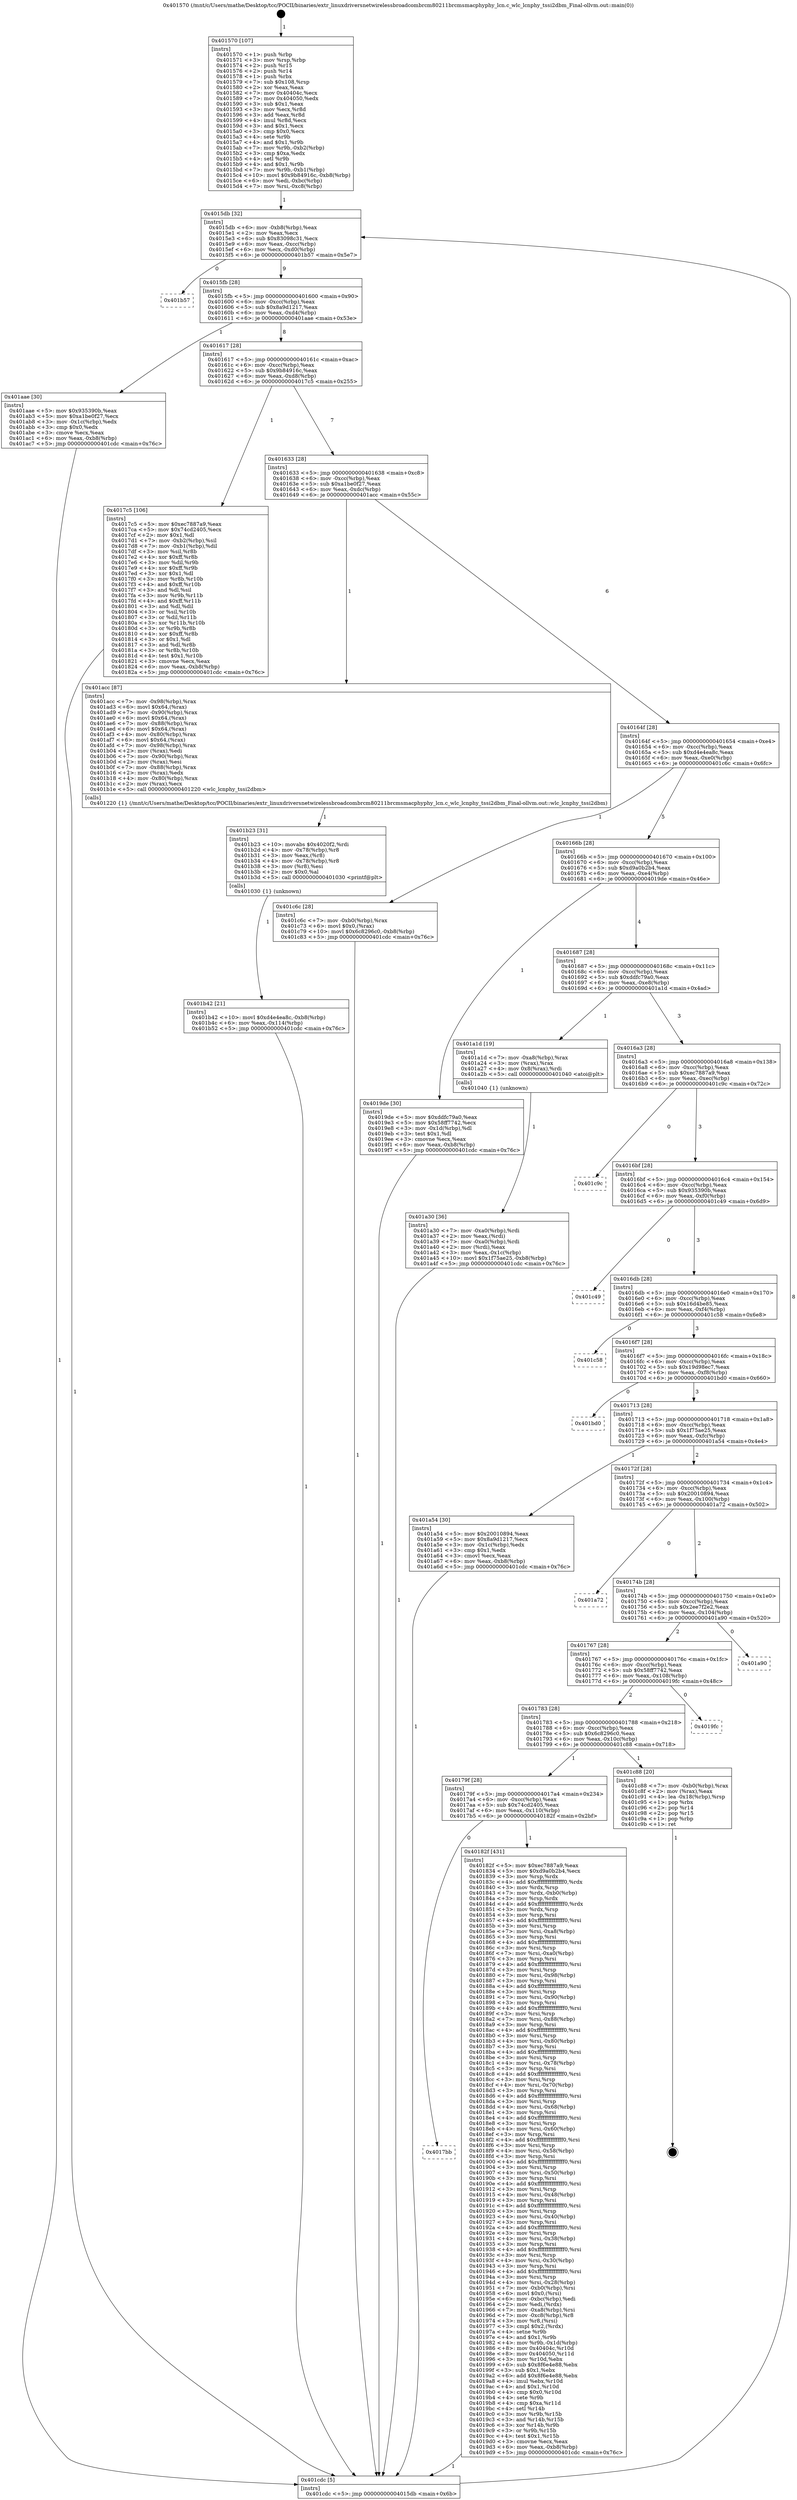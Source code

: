 digraph "0x401570" {
  label = "0x401570 (/mnt/c/Users/mathe/Desktop/tcc/POCII/binaries/extr_linuxdriversnetwirelessbroadcombrcm80211brcmsmacphyphy_lcn.c_wlc_lcnphy_tssi2dbm_Final-ollvm.out::main(0))"
  labelloc = "t"
  node[shape=record]

  Entry [label="",width=0.3,height=0.3,shape=circle,fillcolor=black,style=filled]
  "0x4015db" [label="{
     0x4015db [32]\l
     | [instrs]\l
     &nbsp;&nbsp;0x4015db \<+6\>: mov -0xb8(%rbp),%eax\l
     &nbsp;&nbsp;0x4015e1 \<+2\>: mov %eax,%ecx\l
     &nbsp;&nbsp;0x4015e3 \<+6\>: sub $0x83098c31,%ecx\l
     &nbsp;&nbsp;0x4015e9 \<+6\>: mov %eax,-0xcc(%rbp)\l
     &nbsp;&nbsp;0x4015ef \<+6\>: mov %ecx,-0xd0(%rbp)\l
     &nbsp;&nbsp;0x4015f5 \<+6\>: je 0000000000401b57 \<main+0x5e7\>\l
  }"]
  "0x401b57" [label="{
     0x401b57\l
  }", style=dashed]
  "0x4015fb" [label="{
     0x4015fb [28]\l
     | [instrs]\l
     &nbsp;&nbsp;0x4015fb \<+5\>: jmp 0000000000401600 \<main+0x90\>\l
     &nbsp;&nbsp;0x401600 \<+6\>: mov -0xcc(%rbp),%eax\l
     &nbsp;&nbsp;0x401606 \<+5\>: sub $0x8a9d1217,%eax\l
     &nbsp;&nbsp;0x40160b \<+6\>: mov %eax,-0xd4(%rbp)\l
     &nbsp;&nbsp;0x401611 \<+6\>: je 0000000000401aae \<main+0x53e\>\l
  }"]
  Exit [label="",width=0.3,height=0.3,shape=circle,fillcolor=black,style=filled,peripheries=2]
  "0x401aae" [label="{
     0x401aae [30]\l
     | [instrs]\l
     &nbsp;&nbsp;0x401aae \<+5\>: mov $0x935390b,%eax\l
     &nbsp;&nbsp;0x401ab3 \<+5\>: mov $0xa1be0f27,%ecx\l
     &nbsp;&nbsp;0x401ab8 \<+3\>: mov -0x1c(%rbp),%edx\l
     &nbsp;&nbsp;0x401abb \<+3\>: cmp $0x0,%edx\l
     &nbsp;&nbsp;0x401abe \<+3\>: cmove %ecx,%eax\l
     &nbsp;&nbsp;0x401ac1 \<+6\>: mov %eax,-0xb8(%rbp)\l
     &nbsp;&nbsp;0x401ac7 \<+5\>: jmp 0000000000401cdc \<main+0x76c\>\l
  }"]
  "0x401617" [label="{
     0x401617 [28]\l
     | [instrs]\l
     &nbsp;&nbsp;0x401617 \<+5\>: jmp 000000000040161c \<main+0xac\>\l
     &nbsp;&nbsp;0x40161c \<+6\>: mov -0xcc(%rbp),%eax\l
     &nbsp;&nbsp;0x401622 \<+5\>: sub $0x9b84916c,%eax\l
     &nbsp;&nbsp;0x401627 \<+6\>: mov %eax,-0xd8(%rbp)\l
     &nbsp;&nbsp;0x40162d \<+6\>: je 00000000004017c5 \<main+0x255\>\l
  }"]
  "0x401b42" [label="{
     0x401b42 [21]\l
     | [instrs]\l
     &nbsp;&nbsp;0x401b42 \<+10\>: movl $0xd4e4ea8c,-0xb8(%rbp)\l
     &nbsp;&nbsp;0x401b4c \<+6\>: mov %eax,-0x114(%rbp)\l
     &nbsp;&nbsp;0x401b52 \<+5\>: jmp 0000000000401cdc \<main+0x76c\>\l
  }"]
  "0x4017c5" [label="{
     0x4017c5 [106]\l
     | [instrs]\l
     &nbsp;&nbsp;0x4017c5 \<+5\>: mov $0xec7887a9,%eax\l
     &nbsp;&nbsp;0x4017ca \<+5\>: mov $0x74cd2405,%ecx\l
     &nbsp;&nbsp;0x4017cf \<+2\>: mov $0x1,%dl\l
     &nbsp;&nbsp;0x4017d1 \<+7\>: mov -0xb2(%rbp),%sil\l
     &nbsp;&nbsp;0x4017d8 \<+7\>: mov -0xb1(%rbp),%dil\l
     &nbsp;&nbsp;0x4017df \<+3\>: mov %sil,%r8b\l
     &nbsp;&nbsp;0x4017e2 \<+4\>: xor $0xff,%r8b\l
     &nbsp;&nbsp;0x4017e6 \<+3\>: mov %dil,%r9b\l
     &nbsp;&nbsp;0x4017e9 \<+4\>: xor $0xff,%r9b\l
     &nbsp;&nbsp;0x4017ed \<+3\>: xor $0x1,%dl\l
     &nbsp;&nbsp;0x4017f0 \<+3\>: mov %r8b,%r10b\l
     &nbsp;&nbsp;0x4017f3 \<+4\>: and $0xff,%r10b\l
     &nbsp;&nbsp;0x4017f7 \<+3\>: and %dl,%sil\l
     &nbsp;&nbsp;0x4017fa \<+3\>: mov %r9b,%r11b\l
     &nbsp;&nbsp;0x4017fd \<+4\>: and $0xff,%r11b\l
     &nbsp;&nbsp;0x401801 \<+3\>: and %dl,%dil\l
     &nbsp;&nbsp;0x401804 \<+3\>: or %sil,%r10b\l
     &nbsp;&nbsp;0x401807 \<+3\>: or %dil,%r11b\l
     &nbsp;&nbsp;0x40180a \<+3\>: xor %r11b,%r10b\l
     &nbsp;&nbsp;0x40180d \<+3\>: or %r9b,%r8b\l
     &nbsp;&nbsp;0x401810 \<+4\>: xor $0xff,%r8b\l
     &nbsp;&nbsp;0x401814 \<+3\>: or $0x1,%dl\l
     &nbsp;&nbsp;0x401817 \<+3\>: and %dl,%r8b\l
     &nbsp;&nbsp;0x40181a \<+3\>: or %r8b,%r10b\l
     &nbsp;&nbsp;0x40181d \<+4\>: test $0x1,%r10b\l
     &nbsp;&nbsp;0x401821 \<+3\>: cmovne %ecx,%eax\l
     &nbsp;&nbsp;0x401824 \<+6\>: mov %eax,-0xb8(%rbp)\l
     &nbsp;&nbsp;0x40182a \<+5\>: jmp 0000000000401cdc \<main+0x76c\>\l
  }"]
  "0x401633" [label="{
     0x401633 [28]\l
     | [instrs]\l
     &nbsp;&nbsp;0x401633 \<+5\>: jmp 0000000000401638 \<main+0xc8\>\l
     &nbsp;&nbsp;0x401638 \<+6\>: mov -0xcc(%rbp),%eax\l
     &nbsp;&nbsp;0x40163e \<+5\>: sub $0xa1be0f27,%eax\l
     &nbsp;&nbsp;0x401643 \<+6\>: mov %eax,-0xdc(%rbp)\l
     &nbsp;&nbsp;0x401649 \<+6\>: je 0000000000401acc \<main+0x55c\>\l
  }"]
  "0x401cdc" [label="{
     0x401cdc [5]\l
     | [instrs]\l
     &nbsp;&nbsp;0x401cdc \<+5\>: jmp 00000000004015db \<main+0x6b\>\l
  }"]
  "0x401570" [label="{
     0x401570 [107]\l
     | [instrs]\l
     &nbsp;&nbsp;0x401570 \<+1\>: push %rbp\l
     &nbsp;&nbsp;0x401571 \<+3\>: mov %rsp,%rbp\l
     &nbsp;&nbsp;0x401574 \<+2\>: push %r15\l
     &nbsp;&nbsp;0x401576 \<+2\>: push %r14\l
     &nbsp;&nbsp;0x401578 \<+1\>: push %rbx\l
     &nbsp;&nbsp;0x401579 \<+7\>: sub $0x108,%rsp\l
     &nbsp;&nbsp;0x401580 \<+2\>: xor %eax,%eax\l
     &nbsp;&nbsp;0x401582 \<+7\>: mov 0x40404c,%ecx\l
     &nbsp;&nbsp;0x401589 \<+7\>: mov 0x404050,%edx\l
     &nbsp;&nbsp;0x401590 \<+3\>: sub $0x1,%eax\l
     &nbsp;&nbsp;0x401593 \<+3\>: mov %ecx,%r8d\l
     &nbsp;&nbsp;0x401596 \<+3\>: add %eax,%r8d\l
     &nbsp;&nbsp;0x401599 \<+4\>: imul %r8d,%ecx\l
     &nbsp;&nbsp;0x40159d \<+3\>: and $0x1,%ecx\l
     &nbsp;&nbsp;0x4015a0 \<+3\>: cmp $0x0,%ecx\l
     &nbsp;&nbsp;0x4015a3 \<+4\>: sete %r9b\l
     &nbsp;&nbsp;0x4015a7 \<+4\>: and $0x1,%r9b\l
     &nbsp;&nbsp;0x4015ab \<+7\>: mov %r9b,-0xb2(%rbp)\l
     &nbsp;&nbsp;0x4015b2 \<+3\>: cmp $0xa,%edx\l
     &nbsp;&nbsp;0x4015b5 \<+4\>: setl %r9b\l
     &nbsp;&nbsp;0x4015b9 \<+4\>: and $0x1,%r9b\l
     &nbsp;&nbsp;0x4015bd \<+7\>: mov %r9b,-0xb1(%rbp)\l
     &nbsp;&nbsp;0x4015c4 \<+10\>: movl $0x9b84916c,-0xb8(%rbp)\l
     &nbsp;&nbsp;0x4015ce \<+6\>: mov %edi,-0xbc(%rbp)\l
     &nbsp;&nbsp;0x4015d4 \<+7\>: mov %rsi,-0xc8(%rbp)\l
  }"]
  "0x401b23" [label="{
     0x401b23 [31]\l
     | [instrs]\l
     &nbsp;&nbsp;0x401b23 \<+10\>: movabs $0x4020f2,%rdi\l
     &nbsp;&nbsp;0x401b2d \<+4\>: mov -0x78(%rbp),%r8\l
     &nbsp;&nbsp;0x401b31 \<+3\>: mov %eax,(%r8)\l
     &nbsp;&nbsp;0x401b34 \<+4\>: mov -0x78(%rbp),%r8\l
     &nbsp;&nbsp;0x401b38 \<+3\>: mov (%r8),%esi\l
     &nbsp;&nbsp;0x401b3b \<+2\>: mov $0x0,%al\l
     &nbsp;&nbsp;0x401b3d \<+5\>: call 0000000000401030 \<printf@plt\>\l
     | [calls]\l
     &nbsp;&nbsp;0x401030 \{1\} (unknown)\l
  }"]
  "0x401acc" [label="{
     0x401acc [87]\l
     | [instrs]\l
     &nbsp;&nbsp;0x401acc \<+7\>: mov -0x98(%rbp),%rax\l
     &nbsp;&nbsp;0x401ad3 \<+6\>: movl $0x64,(%rax)\l
     &nbsp;&nbsp;0x401ad9 \<+7\>: mov -0x90(%rbp),%rax\l
     &nbsp;&nbsp;0x401ae0 \<+6\>: movl $0x64,(%rax)\l
     &nbsp;&nbsp;0x401ae6 \<+7\>: mov -0x88(%rbp),%rax\l
     &nbsp;&nbsp;0x401aed \<+6\>: movl $0x64,(%rax)\l
     &nbsp;&nbsp;0x401af3 \<+4\>: mov -0x80(%rbp),%rax\l
     &nbsp;&nbsp;0x401af7 \<+6\>: movl $0x64,(%rax)\l
     &nbsp;&nbsp;0x401afd \<+7\>: mov -0x98(%rbp),%rax\l
     &nbsp;&nbsp;0x401b04 \<+2\>: mov (%rax),%edi\l
     &nbsp;&nbsp;0x401b06 \<+7\>: mov -0x90(%rbp),%rax\l
     &nbsp;&nbsp;0x401b0d \<+2\>: mov (%rax),%esi\l
     &nbsp;&nbsp;0x401b0f \<+7\>: mov -0x88(%rbp),%rax\l
     &nbsp;&nbsp;0x401b16 \<+2\>: mov (%rax),%edx\l
     &nbsp;&nbsp;0x401b18 \<+4\>: mov -0x80(%rbp),%rax\l
     &nbsp;&nbsp;0x401b1c \<+2\>: mov (%rax),%ecx\l
     &nbsp;&nbsp;0x401b1e \<+5\>: call 0000000000401220 \<wlc_lcnphy_tssi2dbm\>\l
     | [calls]\l
     &nbsp;&nbsp;0x401220 \{1\} (/mnt/c/Users/mathe/Desktop/tcc/POCII/binaries/extr_linuxdriversnetwirelessbroadcombrcm80211brcmsmacphyphy_lcn.c_wlc_lcnphy_tssi2dbm_Final-ollvm.out::wlc_lcnphy_tssi2dbm)\l
  }"]
  "0x40164f" [label="{
     0x40164f [28]\l
     | [instrs]\l
     &nbsp;&nbsp;0x40164f \<+5\>: jmp 0000000000401654 \<main+0xe4\>\l
     &nbsp;&nbsp;0x401654 \<+6\>: mov -0xcc(%rbp),%eax\l
     &nbsp;&nbsp;0x40165a \<+5\>: sub $0xd4e4ea8c,%eax\l
     &nbsp;&nbsp;0x40165f \<+6\>: mov %eax,-0xe0(%rbp)\l
     &nbsp;&nbsp;0x401665 \<+6\>: je 0000000000401c6c \<main+0x6fc\>\l
  }"]
  "0x401a30" [label="{
     0x401a30 [36]\l
     | [instrs]\l
     &nbsp;&nbsp;0x401a30 \<+7\>: mov -0xa0(%rbp),%rdi\l
     &nbsp;&nbsp;0x401a37 \<+2\>: mov %eax,(%rdi)\l
     &nbsp;&nbsp;0x401a39 \<+7\>: mov -0xa0(%rbp),%rdi\l
     &nbsp;&nbsp;0x401a40 \<+2\>: mov (%rdi),%eax\l
     &nbsp;&nbsp;0x401a42 \<+3\>: mov %eax,-0x1c(%rbp)\l
     &nbsp;&nbsp;0x401a45 \<+10\>: movl $0x1f75ae25,-0xb8(%rbp)\l
     &nbsp;&nbsp;0x401a4f \<+5\>: jmp 0000000000401cdc \<main+0x76c\>\l
  }"]
  "0x401c6c" [label="{
     0x401c6c [28]\l
     | [instrs]\l
     &nbsp;&nbsp;0x401c6c \<+7\>: mov -0xb0(%rbp),%rax\l
     &nbsp;&nbsp;0x401c73 \<+6\>: movl $0x0,(%rax)\l
     &nbsp;&nbsp;0x401c79 \<+10\>: movl $0x6c8296c0,-0xb8(%rbp)\l
     &nbsp;&nbsp;0x401c83 \<+5\>: jmp 0000000000401cdc \<main+0x76c\>\l
  }"]
  "0x40166b" [label="{
     0x40166b [28]\l
     | [instrs]\l
     &nbsp;&nbsp;0x40166b \<+5\>: jmp 0000000000401670 \<main+0x100\>\l
     &nbsp;&nbsp;0x401670 \<+6\>: mov -0xcc(%rbp),%eax\l
     &nbsp;&nbsp;0x401676 \<+5\>: sub $0xd9a0b2b4,%eax\l
     &nbsp;&nbsp;0x40167b \<+6\>: mov %eax,-0xe4(%rbp)\l
     &nbsp;&nbsp;0x401681 \<+6\>: je 00000000004019de \<main+0x46e\>\l
  }"]
  "0x4017bb" [label="{
     0x4017bb\l
  }", style=dashed]
  "0x4019de" [label="{
     0x4019de [30]\l
     | [instrs]\l
     &nbsp;&nbsp;0x4019de \<+5\>: mov $0xddfc79a0,%eax\l
     &nbsp;&nbsp;0x4019e3 \<+5\>: mov $0x58ff7742,%ecx\l
     &nbsp;&nbsp;0x4019e8 \<+3\>: mov -0x1d(%rbp),%dl\l
     &nbsp;&nbsp;0x4019eb \<+3\>: test $0x1,%dl\l
     &nbsp;&nbsp;0x4019ee \<+3\>: cmovne %ecx,%eax\l
     &nbsp;&nbsp;0x4019f1 \<+6\>: mov %eax,-0xb8(%rbp)\l
     &nbsp;&nbsp;0x4019f7 \<+5\>: jmp 0000000000401cdc \<main+0x76c\>\l
  }"]
  "0x401687" [label="{
     0x401687 [28]\l
     | [instrs]\l
     &nbsp;&nbsp;0x401687 \<+5\>: jmp 000000000040168c \<main+0x11c\>\l
     &nbsp;&nbsp;0x40168c \<+6\>: mov -0xcc(%rbp),%eax\l
     &nbsp;&nbsp;0x401692 \<+5\>: sub $0xddfc79a0,%eax\l
     &nbsp;&nbsp;0x401697 \<+6\>: mov %eax,-0xe8(%rbp)\l
     &nbsp;&nbsp;0x40169d \<+6\>: je 0000000000401a1d \<main+0x4ad\>\l
  }"]
  "0x40182f" [label="{
     0x40182f [431]\l
     | [instrs]\l
     &nbsp;&nbsp;0x40182f \<+5\>: mov $0xec7887a9,%eax\l
     &nbsp;&nbsp;0x401834 \<+5\>: mov $0xd9a0b2b4,%ecx\l
     &nbsp;&nbsp;0x401839 \<+3\>: mov %rsp,%rdx\l
     &nbsp;&nbsp;0x40183c \<+4\>: add $0xfffffffffffffff0,%rdx\l
     &nbsp;&nbsp;0x401840 \<+3\>: mov %rdx,%rsp\l
     &nbsp;&nbsp;0x401843 \<+7\>: mov %rdx,-0xb0(%rbp)\l
     &nbsp;&nbsp;0x40184a \<+3\>: mov %rsp,%rdx\l
     &nbsp;&nbsp;0x40184d \<+4\>: add $0xfffffffffffffff0,%rdx\l
     &nbsp;&nbsp;0x401851 \<+3\>: mov %rdx,%rsp\l
     &nbsp;&nbsp;0x401854 \<+3\>: mov %rsp,%rsi\l
     &nbsp;&nbsp;0x401857 \<+4\>: add $0xfffffffffffffff0,%rsi\l
     &nbsp;&nbsp;0x40185b \<+3\>: mov %rsi,%rsp\l
     &nbsp;&nbsp;0x40185e \<+7\>: mov %rsi,-0xa8(%rbp)\l
     &nbsp;&nbsp;0x401865 \<+3\>: mov %rsp,%rsi\l
     &nbsp;&nbsp;0x401868 \<+4\>: add $0xfffffffffffffff0,%rsi\l
     &nbsp;&nbsp;0x40186c \<+3\>: mov %rsi,%rsp\l
     &nbsp;&nbsp;0x40186f \<+7\>: mov %rsi,-0xa0(%rbp)\l
     &nbsp;&nbsp;0x401876 \<+3\>: mov %rsp,%rsi\l
     &nbsp;&nbsp;0x401879 \<+4\>: add $0xfffffffffffffff0,%rsi\l
     &nbsp;&nbsp;0x40187d \<+3\>: mov %rsi,%rsp\l
     &nbsp;&nbsp;0x401880 \<+7\>: mov %rsi,-0x98(%rbp)\l
     &nbsp;&nbsp;0x401887 \<+3\>: mov %rsp,%rsi\l
     &nbsp;&nbsp;0x40188a \<+4\>: add $0xfffffffffffffff0,%rsi\l
     &nbsp;&nbsp;0x40188e \<+3\>: mov %rsi,%rsp\l
     &nbsp;&nbsp;0x401891 \<+7\>: mov %rsi,-0x90(%rbp)\l
     &nbsp;&nbsp;0x401898 \<+3\>: mov %rsp,%rsi\l
     &nbsp;&nbsp;0x40189b \<+4\>: add $0xfffffffffffffff0,%rsi\l
     &nbsp;&nbsp;0x40189f \<+3\>: mov %rsi,%rsp\l
     &nbsp;&nbsp;0x4018a2 \<+7\>: mov %rsi,-0x88(%rbp)\l
     &nbsp;&nbsp;0x4018a9 \<+3\>: mov %rsp,%rsi\l
     &nbsp;&nbsp;0x4018ac \<+4\>: add $0xfffffffffffffff0,%rsi\l
     &nbsp;&nbsp;0x4018b0 \<+3\>: mov %rsi,%rsp\l
     &nbsp;&nbsp;0x4018b3 \<+4\>: mov %rsi,-0x80(%rbp)\l
     &nbsp;&nbsp;0x4018b7 \<+3\>: mov %rsp,%rsi\l
     &nbsp;&nbsp;0x4018ba \<+4\>: add $0xfffffffffffffff0,%rsi\l
     &nbsp;&nbsp;0x4018be \<+3\>: mov %rsi,%rsp\l
     &nbsp;&nbsp;0x4018c1 \<+4\>: mov %rsi,-0x78(%rbp)\l
     &nbsp;&nbsp;0x4018c5 \<+3\>: mov %rsp,%rsi\l
     &nbsp;&nbsp;0x4018c8 \<+4\>: add $0xfffffffffffffff0,%rsi\l
     &nbsp;&nbsp;0x4018cc \<+3\>: mov %rsi,%rsp\l
     &nbsp;&nbsp;0x4018cf \<+4\>: mov %rsi,-0x70(%rbp)\l
     &nbsp;&nbsp;0x4018d3 \<+3\>: mov %rsp,%rsi\l
     &nbsp;&nbsp;0x4018d6 \<+4\>: add $0xfffffffffffffff0,%rsi\l
     &nbsp;&nbsp;0x4018da \<+3\>: mov %rsi,%rsp\l
     &nbsp;&nbsp;0x4018dd \<+4\>: mov %rsi,-0x68(%rbp)\l
     &nbsp;&nbsp;0x4018e1 \<+3\>: mov %rsp,%rsi\l
     &nbsp;&nbsp;0x4018e4 \<+4\>: add $0xfffffffffffffff0,%rsi\l
     &nbsp;&nbsp;0x4018e8 \<+3\>: mov %rsi,%rsp\l
     &nbsp;&nbsp;0x4018eb \<+4\>: mov %rsi,-0x60(%rbp)\l
     &nbsp;&nbsp;0x4018ef \<+3\>: mov %rsp,%rsi\l
     &nbsp;&nbsp;0x4018f2 \<+4\>: add $0xfffffffffffffff0,%rsi\l
     &nbsp;&nbsp;0x4018f6 \<+3\>: mov %rsi,%rsp\l
     &nbsp;&nbsp;0x4018f9 \<+4\>: mov %rsi,-0x58(%rbp)\l
     &nbsp;&nbsp;0x4018fd \<+3\>: mov %rsp,%rsi\l
     &nbsp;&nbsp;0x401900 \<+4\>: add $0xfffffffffffffff0,%rsi\l
     &nbsp;&nbsp;0x401904 \<+3\>: mov %rsi,%rsp\l
     &nbsp;&nbsp;0x401907 \<+4\>: mov %rsi,-0x50(%rbp)\l
     &nbsp;&nbsp;0x40190b \<+3\>: mov %rsp,%rsi\l
     &nbsp;&nbsp;0x40190e \<+4\>: add $0xfffffffffffffff0,%rsi\l
     &nbsp;&nbsp;0x401912 \<+3\>: mov %rsi,%rsp\l
     &nbsp;&nbsp;0x401915 \<+4\>: mov %rsi,-0x48(%rbp)\l
     &nbsp;&nbsp;0x401919 \<+3\>: mov %rsp,%rsi\l
     &nbsp;&nbsp;0x40191c \<+4\>: add $0xfffffffffffffff0,%rsi\l
     &nbsp;&nbsp;0x401920 \<+3\>: mov %rsi,%rsp\l
     &nbsp;&nbsp;0x401923 \<+4\>: mov %rsi,-0x40(%rbp)\l
     &nbsp;&nbsp;0x401927 \<+3\>: mov %rsp,%rsi\l
     &nbsp;&nbsp;0x40192a \<+4\>: add $0xfffffffffffffff0,%rsi\l
     &nbsp;&nbsp;0x40192e \<+3\>: mov %rsi,%rsp\l
     &nbsp;&nbsp;0x401931 \<+4\>: mov %rsi,-0x38(%rbp)\l
     &nbsp;&nbsp;0x401935 \<+3\>: mov %rsp,%rsi\l
     &nbsp;&nbsp;0x401938 \<+4\>: add $0xfffffffffffffff0,%rsi\l
     &nbsp;&nbsp;0x40193c \<+3\>: mov %rsi,%rsp\l
     &nbsp;&nbsp;0x40193f \<+4\>: mov %rsi,-0x30(%rbp)\l
     &nbsp;&nbsp;0x401943 \<+3\>: mov %rsp,%rsi\l
     &nbsp;&nbsp;0x401946 \<+4\>: add $0xfffffffffffffff0,%rsi\l
     &nbsp;&nbsp;0x40194a \<+3\>: mov %rsi,%rsp\l
     &nbsp;&nbsp;0x40194d \<+4\>: mov %rsi,-0x28(%rbp)\l
     &nbsp;&nbsp;0x401951 \<+7\>: mov -0xb0(%rbp),%rsi\l
     &nbsp;&nbsp;0x401958 \<+6\>: movl $0x0,(%rsi)\l
     &nbsp;&nbsp;0x40195e \<+6\>: mov -0xbc(%rbp),%edi\l
     &nbsp;&nbsp;0x401964 \<+2\>: mov %edi,(%rdx)\l
     &nbsp;&nbsp;0x401966 \<+7\>: mov -0xa8(%rbp),%rsi\l
     &nbsp;&nbsp;0x40196d \<+7\>: mov -0xc8(%rbp),%r8\l
     &nbsp;&nbsp;0x401974 \<+3\>: mov %r8,(%rsi)\l
     &nbsp;&nbsp;0x401977 \<+3\>: cmpl $0x2,(%rdx)\l
     &nbsp;&nbsp;0x40197a \<+4\>: setne %r9b\l
     &nbsp;&nbsp;0x40197e \<+4\>: and $0x1,%r9b\l
     &nbsp;&nbsp;0x401982 \<+4\>: mov %r9b,-0x1d(%rbp)\l
     &nbsp;&nbsp;0x401986 \<+8\>: mov 0x40404c,%r10d\l
     &nbsp;&nbsp;0x40198e \<+8\>: mov 0x404050,%r11d\l
     &nbsp;&nbsp;0x401996 \<+3\>: mov %r10d,%ebx\l
     &nbsp;&nbsp;0x401999 \<+6\>: sub $0x8f6e4e88,%ebx\l
     &nbsp;&nbsp;0x40199f \<+3\>: sub $0x1,%ebx\l
     &nbsp;&nbsp;0x4019a2 \<+6\>: add $0x8f6e4e88,%ebx\l
     &nbsp;&nbsp;0x4019a8 \<+4\>: imul %ebx,%r10d\l
     &nbsp;&nbsp;0x4019ac \<+4\>: and $0x1,%r10d\l
     &nbsp;&nbsp;0x4019b0 \<+4\>: cmp $0x0,%r10d\l
     &nbsp;&nbsp;0x4019b4 \<+4\>: sete %r9b\l
     &nbsp;&nbsp;0x4019b8 \<+4\>: cmp $0xa,%r11d\l
     &nbsp;&nbsp;0x4019bc \<+4\>: setl %r14b\l
     &nbsp;&nbsp;0x4019c0 \<+3\>: mov %r9b,%r15b\l
     &nbsp;&nbsp;0x4019c3 \<+3\>: and %r14b,%r15b\l
     &nbsp;&nbsp;0x4019c6 \<+3\>: xor %r14b,%r9b\l
     &nbsp;&nbsp;0x4019c9 \<+3\>: or %r9b,%r15b\l
     &nbsp;&nbsp;0x4019cc \<+4\>: test $0x1,%r15b\l
     &nbsp;&nbsp;0x4019d0 \<+3\>: cmovne %ecx,%eax\l
     &nbsp;&nbsp;0x4019d3 \<+6\>: mov %eax,-0xb8(%rbp)\l
     &nbsp;&nbsp;0x4019d9 \<+5\>: jmp 0000000000401cdc \<main+0x76c\>\l
  }"]
  "0x401a1d" [label="{
     0x401a1d [19]\l
     | [instrs]\l
     &nbsp;&nbsp;0x401a1d \<+7\>: mov -0xa8(%rbp),%rax\l
     &nbsp;&nbsp;0x401a24 \<+3\>: mov (%rax),%rax\l
     &nbsp;&nbsp;0x401a27 \<+4\>: mov 0x8(%rax),%rdi\l
     &nbsp;&nbsp;0x401a2b \<+5\>: call 0000000000401040 \<atoi@plt\>\l
     | [calls]\l
     &nbsp;&nbsp;0x401040 \{1\} (unknown)\l
  }"]
  "0x4016a3" [label="{
     0x4016a3 [28]\l
     | [instrs]\l
     &nbsp;&nbsp;0x4016a3 \<+5\>: jmp 00000000004016a8 \<main+0x138\>\l
     &nbsp;&nbsp;0x4016a8 \<+6\>: mov -0xcc(%rbp),%eax\l
     &nbsp;&nbsp;0x4016ae \<+5\>: sub $0xec7887a9,%eax\l
     &nbsp;&nbsp;0x4016b3 \<+6\>: mov %eax,-0xec(%rbp)\l
     &nbsp;&nbsp;0x4016b9 \<+6\>: je 0000000000401c9c \<main+0x72c\>\l
  }"]
  "0x40179f" [label="{
     0x40179f [28]\l
     | [instrs]\l
     &nbsp;&nbsp;0x40179f \<+5\>: jmp 00000000004017a4 \<main+0x234\>\l
     &nbsp;&nbsp;0x4017a4 \<+6\>: mov -0xcc(%rbp),%eax\l
     &nbsp;&nbsp;0x4017aa \<+5\>: sub $0x74cd2405,%eax\l
     &nbsp;&nbsp;0x4017af \<+6\>: mov %eax,-0x110(%rbp)\l
     &nbsp;&nbsp;0x4017b5 \<+6\>: je 000000000040182f \<main+0x2bf\>\l
  }"]
  "0x401c9c" [label="{
     0x401c9c\l
  }", style=dashed]
  "0x4016bf" [label="{
     0x4016bf [28]\l
     | [instrs]\l
     &nbsp;&nbsp;0x4016bf \<+5\>: jmp 00000000004016c4 \<main+0x154\>\l
     &nbsp;&nbsp;0x4016c4 \<+6\>: mov -0xcc(%rbp),%eax\l
     &nbsp;&nbsp;0x4016ca \<+5\>: sub $0x935390b,%eax\l
     &nbsp;&nbsp;0x4016cf \<+6\>: mov %eax,-0xf0(%rbp)\l
     &nbsp;&nbsp;0x4016d5 \<+6\>: je 0000000000401c49 \<main+0x6d9\>\l
  }"]
  "0x401c88" [label="{
     0x401c88 [20]\l
     | [instrs]\l
     &nbsp;&nbsp;0x401c88 \<+7\>: mov -0xb0(%rbp),%rax\l
     &nbsp;&nbsp;0x401c8f \<+2\>: mov (%rax),%eax\l
     &nbsp;&nbsp;0x401c91 \<+4\>: lea -0x18(%rbp),%rsp\l
     &nbsp;&nbsp;0x401c95 \<+1\>: pop %rbx\l
     &nbsp;&nbsp;0x401c96 \<+2\>: pop %r14\l
     &nbsp;&nbsp;0x401c98 \<+2\>: pop %r15\l
     &nbsp;&nbsp;0x401c9a \<+1\>: pop %rbp\l
     &nbsp;&nbsp;0x401c9b \<+1\>: ret\l
  }"]
  "0x401c49" [label="{
     0x401c49\l
  }", style=dashed]
  "0x4016db" [label="{
     0x4016db [28]\l
     | [instrs]\l
     &nbsp;&nbsp;0x4016db \<+5\>: jmp 00000000004016e0 \<main+0x170\>\l
     &nbsp;&nbsp;0x4016e0 \<+6\>: mov -0xcc(%rbp),%eax\l
     &nbsp;&nbsp;0x4016e6 \<+5\>: sub $0x16d4be85,%eax\l
     &nbsp;&nbsp;0x4016eb \<+6\>: mov %eax,-0xf4(%rbp)\l
     &nbsp;&nbsp;0x4016f1 \<+6\>: je 0000000000401c58 \<main+0x6e8\>\l
  }"]
  "0x401783" [label="{
     0x401783 [28]\l
     | [instrs]\l
     &nbsp;&nbsp;0x401783 \<+5\>: jmp 0000000000401788 \<main+0x218\>\l
     &nbsp;&nbsp;0x401788 \<+6\>: mov -0xcc(%rbp),%eax\l
     &nbsp;&nbsp;0x40178e \<+5\>: sub $0x6c8296c0,%eax\l
     &nbsp;&nbsp;0x401793 \<+6\>: mov %eax,-0x10c(%rbp)\l
     &nbsp;&nbsp;0x401799 \<+6\>: je 0000000000401c88 \<main+0x718\>\l
  }"]
  "0x401c58" [label="{
     0x401c58\l
  }", style=dashed]
  "0x4016f7" [label="{
     0x4016f7 [28]\l
     | [instrs]\l
     &nbsp;&nbsp;0x4016f7 \<+5\>: jmp 00000000004016fc \<main+0x18c\>\l
     &nbsp;&nbsp;0x4016fc \<+6\>: mov -0xcc(%rbp),%eax\l
     &nbsp;&nbsp;0x401702 \<+5\>: sub $0x19d98ec7,%eax\l
     &nbsp;&nbsp;0x401707 \<+6\>: mov %eax,-0xf8(%rbp)\l
     &nbsp;&nbsp;0x40170d \<+6\>: je 0000000000401bd0 \<main+0x660\>\l
  }"]
  "0x4019fc" [label="{
     0x4019fc\l
  }", style=dashed]
  "0x401bd0" [label="{
     0x401bd0\l
  }", style=dashed]
  "0x401713" [label="{
     0x401713 [28]\l
     | [instrs]\l
     &nbsp;&nbsp;0x401713 \<+5\>: jmp 0000000000401718 \<main+0x1a8\>\l
     &nbsp;&nbsp;0x401718 \<+6\>: mov -0xcc(%rbp),%eax\l
     &nbsp;&nbsp;0x40171e \<+5\>: sub $0x1f75ae25,%eax\l
     &nbsp;&nbsp;0x401723 \<+6\>: mov %eax,-0xfc(%rbp)\l
     &nbsp;&nbsp;0x401729 \<+6\>: je 0000000000401a54 \<main+0x4e4\>\l
  }"]
  "0x401767" [label="{
     0x401767 [28]\l
     | [instrs]\l
     &nbsp;&nbsp;0x401767 \<+5\>: jmp 000000000040176c \<main+0x1fc\>\l
     &nbsp;&nbsp;0x40176c \<+6\>: mov -0xcc(%rbp),%eax\l
     &nbsp;&nbsp;0x401772 \<+5\>: sub $0x58ff7742,%eax\l
     &nbsp;&nbsp;0x401777 \<+6\>: mov %eax,-0x108(%rbp)\l
     &nbsp;&nbsp;0x40177d \<+6\>: je 00000000004019fc \<main+0x48c\>\l
  }"]
  "0x401a54" [label="{
     0x401a54 [30]\l
     | [instrs]\l
     &nbsp;&nbsp;0x401a54 \<+5\>: mov $0x20010894,%eax\l
     &nbsp;&nbsp;0x401a59 \<+5\>: mov $0x8a9d1217,%ecx\l
     &nbsp;&nbsp;0x401a5e \<+3\>: mov -0x1c(%rbp),%edx\l
     &nbsp;&nbsp;0x401a61 \<+3\>: cmp $0x1,%edx\l
     &nbsp;&nbsp;0x401a64 \<+3\>: cmovl %ecx,%eax\l
     &nbsp;&nbsp;0x401a67 \<+6\>: mov %eax,-0xb8(%rbp)\l
     &nbsp;&nbsp;0x401a6d \<+5\>: jmp 0000000000401cdc \<main+0x76c\>\l
  }"]
  "0x40172f" [label="{
     0x40172f [28]\l
     | [instrs]\l
     &nbsp;&nbsp;0x40172f \<+5\>: jmp 0000000000401734 \<main+0x1c4\>\l
     &nbsp;&nbsp;0x401734 \<+6\>: mov -0xcc(%rbp),%eax\l
     &nbsp;&nbsp;0x40173a \<+5\>: sub $0x20010894,%eax\l
     &nbsp;&nbsp;0x40173f \<+6\>: mov %eax,-0x100(%rbp)\l
     &nbsp;&nbsp;0x401745 \<+6\>: je 0000000000401a72 \<main+0x502\>\l
  }"]
  "0x401a90" [label="{
     0x401a90\l
  }", style=dashed]
  "0x401a72" [label="{
     0x401a72\l
  }", style=dashed]
  "0x40174b" [label="{
     0x40174b [28]\l
     | [instrs]\l
     &nbsp;&nbsp;0x40174b \<+5\>: jmp 0000000000401750 \<main+0x1e0\>\l
     &nbsp;&nbsp;0x401750 \<+6\>: mov -0xcc(%rbp),%eax\l
     &nbsp;&nbsp;0x401756 \<+5\>: sub $0x2ee7f2e2,%eax\l
     &nbsp;&nbsp;0x40175b \<+6\>: mov %eax,-0x104(%rbp)\l
     &nbsp;&nbsp;0x401761 \<+6\>: je 0000000000401a90 \<main+0x520\>\l
  }"]
  Entry -> "0x401570" [label=" 1"]
  "0x4015db" -> "0x401b57" [label=" 0"]
  "0x4015db" -> "0x4015fb" [label=" 9"]
  "0x401c88" -> Exit [label=" 1"]
  "0x4015fb" -> "0x401aae" [label=" 1"]
  "0x4015fb" -> "0x401617" [label=" 8"]
  "0x401c6c" -> "0x401cdc" [label=" 1"]
  "0x401617" -> "0x4017c5" [label=" 1"]
  "0x401617" -> "0x401633" [label=" 7"]
  "0x4017c5" -> "0x401cdc" [label=" 1"]
  "0x401570" -> "0x4015db" [label=" 1"]
  "0x401cdc" -> "0x4015db" [label=" 8"]
  "0x401b42" -> "0x401cdc" [label=" 1"]
  "0x401633" -> "0x401acc" [label=" 1"]
  "0x401633" -> "0x40164f" [label=" 6"]
  "0x401b23" -> "0x401b42" [label=" 1"]
  "0x40164f" -> "0x401c6c" [label=" 1"]
  "0x40164f" -> "0x40166b" [label=" 5"]
  "0x401acc" -> "0x401b23" [label=" 1"]
  "0x40166b" -> "0x4019de" [label=" 1"]
  "0x40166b" -> "0x401687" [label=" 4"]
  "0x401a54" -> "0x401cdc" [label=" 1"]
  "0x401687" -> "0x401a1d" [label=" 1"]
  "0x401687" -> "0x4016a3" [label=" 3"]
  "0x401a30" -> "0x401cdc" [label=" 1"]
  "0x4016a3" -> "0x401c9c" [label=" 0"]
  "0x4016a3" -> "0x4016bf" [label=" 3"]
  "0x4019de" -> "0x401cdc" [label=" 1"]
  "0x4016bf" -> "0x401c49" [label=" 0"]
  "0x4016bf" -> "0x4016db" [label=" 3"]
  "0x40182f" -> "0x401cdc" [label=" 1"]
  "0x4016db" -> "0x401c58" [label=" 0"]
  "0x4016db" -> "0x4016f7" [label=" 3"]
  "0x40179f" -> "0x4017bb" [label=" 0"]
  "0x4016f7" -> "0x401bd0" [label=" 0"]
  "0x4016f7" -> "0x401713" [label=" 3"]
  "0x40179f" -> "0x40182f" [label=" 1"]
  "0x401713" -> "0x401a54" [label=" 1"]
  "0x401713" -> "0x40172f" [label=" 2"]
  "0x401783" -> "0x40179f" [label=" 1"]
  "0x40172f" -> "0x401a72" [label=" 0"]
  "0x40172f" -> "0x40174b" [label=" 2"]
  "0x401783" -> "0x401c88" [label=" 1"]
  "0x40174b" -> "0x401a90" [label=" 0"]
  "0x40174b" -> "0x401767" [label=" 2"]
  "0x401a1d" -> "0x401a30" [label=" 1"]
  "0x401767" -> "0x4019fc" [label=" 0"]
  "0x401767" -> "0x401783" [label=" 2"]
  "0x401aae" -> "0x401cdc" [label=" 1"]
}
